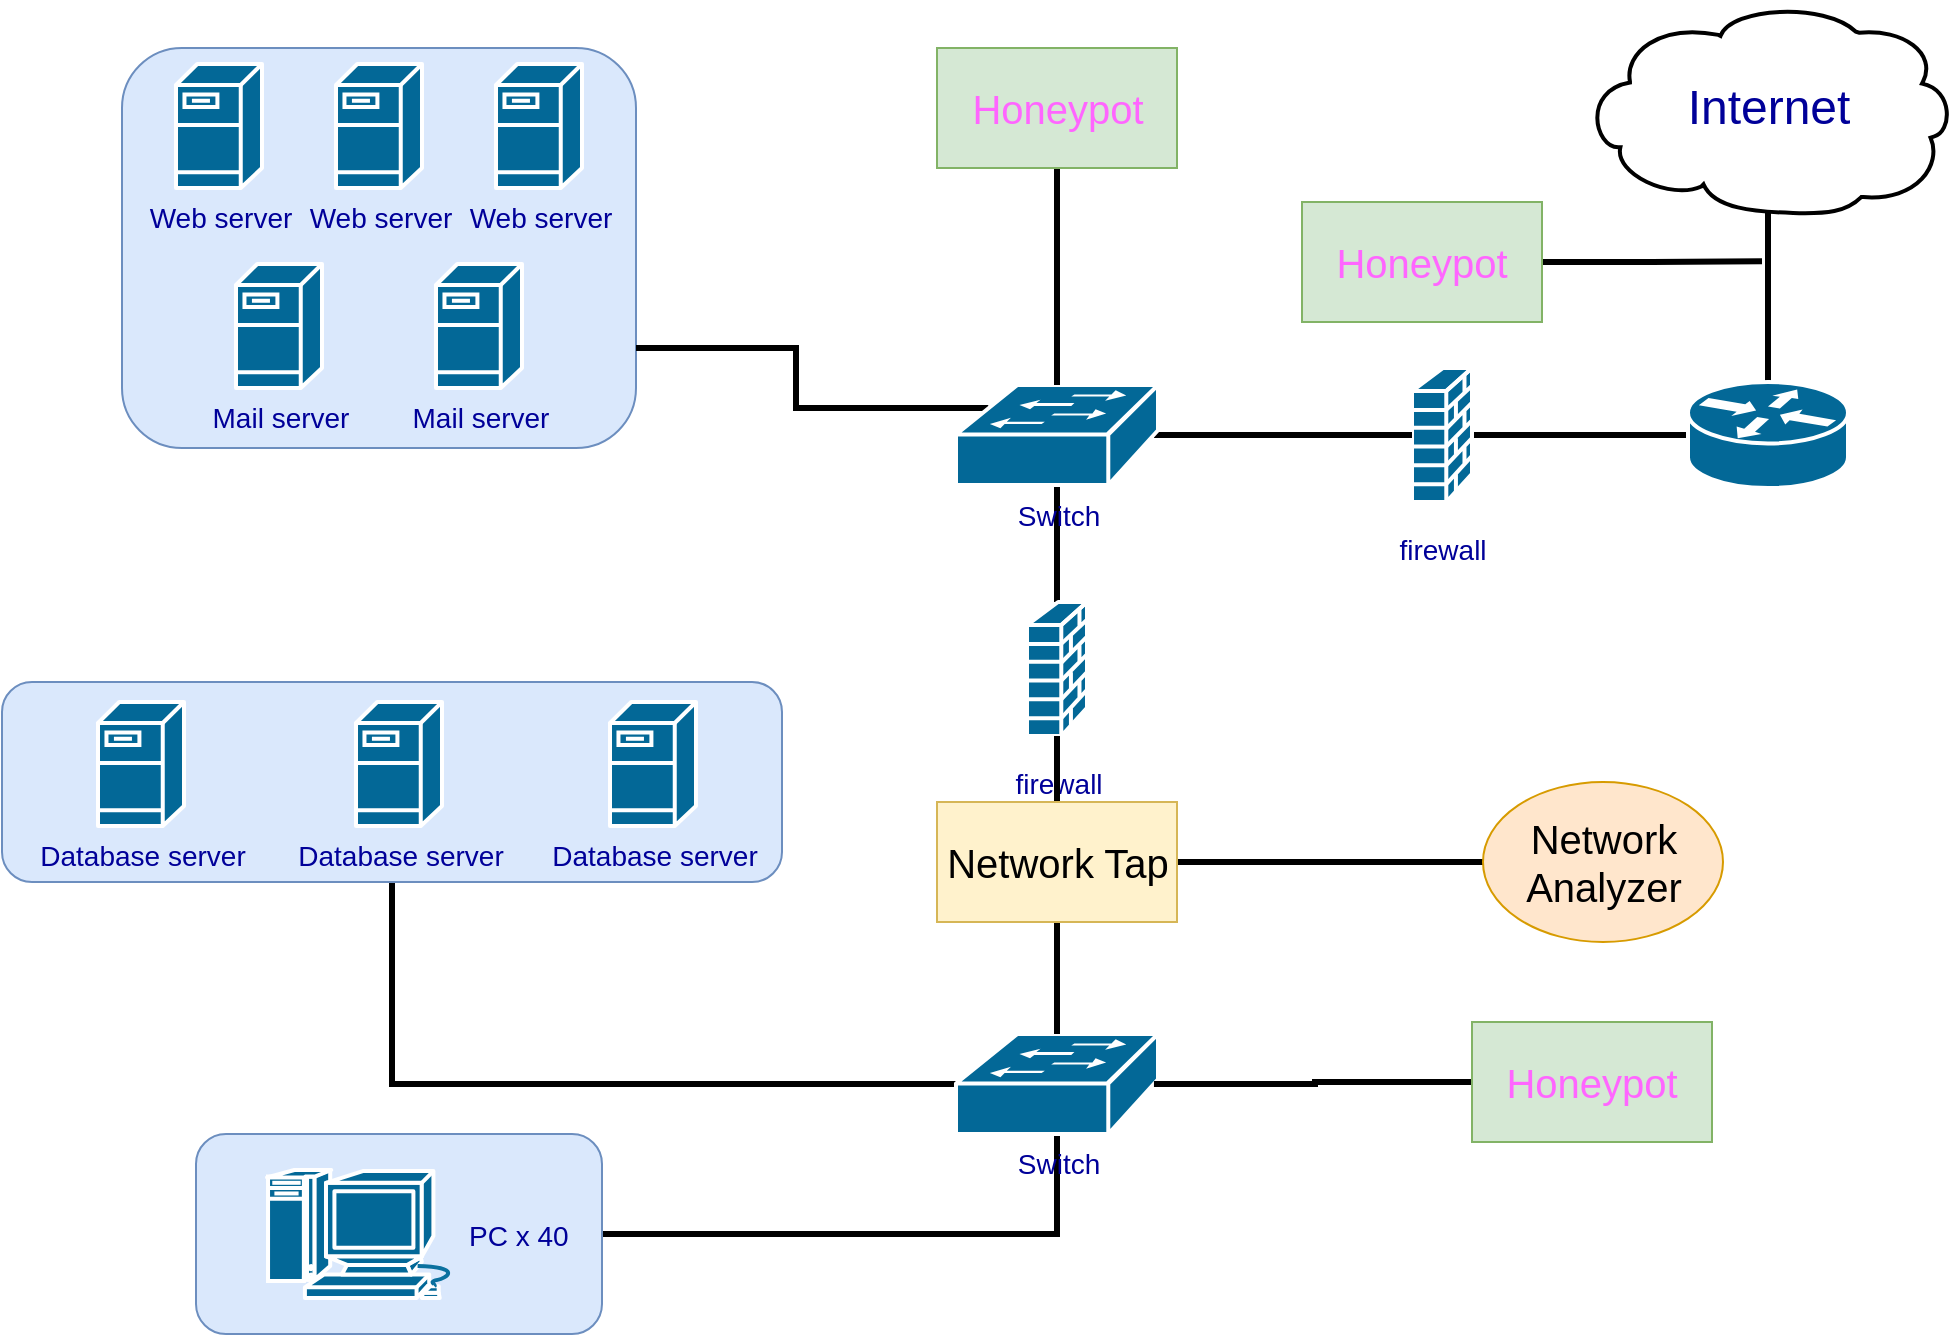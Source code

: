 <mxfile version="20.7.4" type="github">
  <diagram id="6a731a19-8d31-9384-78a2-239565b7b9f0" name="Page-1">
    <mxGraphModel dx="2087" dy="1289" grid="1" gridSize="10" guides="1" tooltips="1" connect="1" arrows="1" fold="1" page="1" pageScale="1" pageWidth="827" pageHeight="1169" background="none" math="0" shadow="0">
      <root>
        <mxCell id="0" />
        <mxCell id="1" parent="0" />
        <mxCell id="ke3xmdytQEZb5tG5t1bp-2324" style="edgeStyle=orthogonalEdgeStyle;rounded=0;orthogonalLoop=1;jettySize=auto;html=1;exitX=1;exitY=0.5;exitDx=0;exitDy=0;entryX=0.5;entryY=0.98;entryDx=0;entryDy=0;entryPerimeter=0;strokeWidth=3;fontSize=20;fontColor=#FF66FF;endArrow=none;endFill=0;" edge="1" parent="1" source="ke3xmdytQEZb5tG5t1bp-2290" target="ke3xmdytQEZb5tG5t1bp-2287">
          <mxGeometry relative="1" as="geometry" />
        </mxCell>
        <mxCell id="ke3xmdytQEZb5tG5t1bp-2290" value="" style="rounded=1;whiteSpace=wrap;html=1;labelBackgroundColor=none;fontSize=14;fillColor=#dae8fc;strokeColor=#6c8ebf;" vertex="1" parent="1">
          <mxGeometry x="667" y="596" width="203" height="100" as="geometry" />
        </mxCell>
        <mxCell id="ke3xmdytQEZb5tG5t1bp-2323" style="edgeStyle=orthogonalEdgeStyle;rounded=0;orthogonalLoop=1;jettySize=auto;html=1;exitX=0.5;exitY=1;exitDx=0;exitDy=0;entryX=0;entryY=0.5;entryDx=0;entryDy=0;entryPerimeter=0;strokeWidth=3;fontSize=20;fontColor=#FF66FF;endArrow=none;endFill=0;" edge="1" parent="1" source="ke3xmdytQEZb5tG5t1bp-2289" target="ke3xmdytQEZb5tG5t1bp-2287">
          <mxGeometry relative="1" as="geometry" />
        </mxCell>
        <mxCell id="ke3xmdytQEZb5tG5t1bp-2289" value="" style="rounded=1;whiteSpace=wrap;html=1;labelBackgroundColor=none;fontSize=14;fillColor=#dae8fc;strokeColor=#6c8ebf;" vertex="1" parent="1">
          <mxGeometry x="570" y="370" width="390" height="100" as="geometry" />
        </mxCell>
        <mxCell id="ke3xmdytQEZb5tG5t1bp-2284" value="" style="rounded=1;whiteSpace=wrap;html=1;fontSize=14;fillColor=#dae8fc;strokeColor=#6c8ebf;labelBackgroundColor=none;" vertex="1" parent="1">
          <mxGeometry x="630" y="53" width="257" height="200" as="geometry" />
        </mxCell>
        <mxCell id="ke3xmdytQEZb5tG5t1bp-2275" style="edgeStyle=orthogonalEdgeStyle;rounded=0;orthogonalLoop=1;jettySize=auto;html=1;exitX=0.5;exitY=0.99;exitDx=0;exitDy=0;exitPerimeter=0;entryX=0.5;entryY=0;entryDx=0;entryDy=0;entryPerimeter=0;fontSize=14;fontColor=#000099;endArrow=none;endFill=0;strokeWidth=3;" edge="1" parent="1" source="ke3xmdytQEZb5tG5t1bp-2257" target="ke3xmdytQEZb5tG5t1bp-2263">
          <mxGeometry relative="1" as="geometry" />
        </mxCell>
        <mxCell id="ke3xmdytQEZb5tG5t1bp-2257" value="&lt;font color=&quot;#000099&quot; style=&quot;font-size: 24px;&quot;&gt;Internet&lt;/font&gt;" style="shape=mxgraph.cisco.storage.cloud;sketch=0;html=1;pointerEvents=1;dashed=0;strokeWidth=2;verticalLabelPosition=middle;verticalAlign=middle;align=center;outlineConnect=0;labelPosition=center;" vertex="1" parent="1">
          <mxGeometry x="1360" y="30" width="186" height="106" as="geometry" />
        </mxCell>
        <mxCell id="ke3xmdytQEZb5tG5t1bp-2297" style="edgeStyle=orthogonalEdgeStyle;rounded=0;orthogonalLoop=1;jettySize=auto;html=1;exitX=1;exitY=0.5;exitDx=0;exitDy=0;exitPerimeter=0;entryX=0;entryY=0.5;entryDx=0;entryDy=0;entryPerimeter=0;strokeWidth=3;fontSize=14;fontColor=#000099;endArrow=none;endFill=0;" edge="1" parent="1" source="ke3xmdytQEZb5tG5t1bp-2258" target="ke3xmdytQEZb5tG5t1bp-2263">
          <mxGeometry relative="1" as="geometry" />
        </mxCell>
        <mxCell id="ke3xmdytQEZb5tG5t1bp-2258" value="&lt;font style=&quot;font-size: 14px;&quot;&gt;firewall&lt;/font&gt;" style="shape=mxgraph.cisco.security.firewall;sketch=0;html=1;pointerEvents=1;dashed=0;fillColor=#036897;strokeColor=#ffffff;strokeWidth=2;verticalLabelPosition=bottom;verticalAlign=top;align=center;outlineConnect=0;fontSize=24;fontColor=#000099;" vertex="1" parent="1">
          <mxGeometry x="1275" y="213" width="30" height="67" as="geometry" />
        </mxCell>
        <mxCell id="ke3xmdytQEZb5tG5t1bp-2263" value="" style="shape=mxgraph.cisco.routers.router;sketch=0;html=1;pointerEvents=1;dashed=0;fillColor=#036897;strokeColor=#ffffff;strokeWidth=2;verticalLabelPosition=bottom;verticalAlign=top;align=center;outlineConnect=0;fontSize=14;fontColor=#000099;" vertex="1" parent="1">
          <mxGeometry x="1413" y="220" width="80" height="53" as="geometry" />
        </mxCell>
        <mxCell id="ke3xmdytQEZb5tG5t1bp-2265" value="Web server" style="shape=mxgraph.cisco.servers.fileserver;sketch=0;html=1;pointerEvents=1;dashed=0;fillColor=#036897;strokeColor=#ffffff;strokeWidth=2;verticalLabelPosition=bottom;verticalAlign=top;align=center;outlineConnect=0;fontSize=14;fontColor=#000099;" vertex="1" parent="1">
          <mxGeometry x="817" y="61" width="43" height="62" as="geometry" />
        </mxCell>
        <mxCell id="ke3xmdytQEZb5tG5t1bp-2267" value="Mail server" style="shape=mxgraph.cisco.servers.fileserver;sketch=0;html=1;pointerEvents=1;dashed=0;fillColor=#036897;strokeColor=#ffffff;strokeWidth=2;verticalLabelPosition=bottom;verticalAlign=top;align=center;outlineConnect=0;fontSize=14;fontColor=#000099;" vertex="1" parent="1">
          <mxGeometry x="787" y="161" width="43" height="62" as="geometry" />
        </mxCell>
        <mxCell id="ke3xmdytQEZb5tG5t1bp-2286" style="edgeStyle=orthogonalEdgeStyle;rounded=0;orthogonalLoop=1;jettySize=auto;html=1;exitX=0.5;exitY=0.98;exitDx=0;exitDy=0;exitPerimeter=0;entryX=0.5;entryY=0;entryDx=0;entryDy=0;entryPerimeter=0;strokeWidth=3;fontSize=14;fontColor=#000099;endArrow=none;endFill=0;" edge="1" parent="1" source="ke3xmdytQEZb5tG5t1bp-2270" target="ke3xmdytQEZb5tG5t1bp-2272">
          <mxGeometry relative="1" as="geometry" />
        </mxCell>
        <mxCell id="ke3xmdytQEZb5tG5t1bp-2299" style="edgeStyle=orthogonalEdgeStyle;rounded=0;orthogonalLoop=1;jettySize=auto;html=1;exitX=0.98;exitY=0.5;exitDx=0;exitDy=0;exitPerimeter=0;entryX=0;entryY=0.5;entryDx=0;entryDy=0;entryPerimeter=0;strokeWidth=3;fontSize=14;fontColor=#000099;endArrow=none;endFill=0;" edge="1" parent="1" source="ke3xmdytQEZb5tG5t1bp-2270" target="ke3xmdytQEZb5tG5t1bp-2258">
          <mxGeometry relative="1" as="geometry" />
        </mxCell>
        <mxCell id="ke3xmdytQEZb5tG5t1bp-2317" style="edgeStyle=orthogonalEdgeStyle;rounded=0;orthogonalLoop=1;jettySize=auto;html=1;exitX=0.16;exitY=0.23;exitDx=0;exitDy=0;exitPerimeter=0;entryX=1;entryY=0.75;entryDx=0;entryDy=0;strokeWidth=3;fontSize=20;fontColor=#FF66FF;endArrow=none;endFill=0;" edge="1" parent="1" source="ke3xmdytQEZb5tG5t1bp-2270" target="ke3xmdytQEZb5tG5t1bp-2284">
          <mxGeometry relative="1" as="geometry" />
        </mxCell>
        <mxCell id="ke3xmdytQEZb5tG5t1bp-2270" value="Switch" style="shape=mxgraph.cisco.switches.workgroup_switch;sketch=0;html=1;pointerEvents=1;dashed=0;fillColor=#036897;strokeColor=#ffffff;strokeWidth=2;verticalLabelPosition=bottom;verticalAlign=top;align=center;outlineConnect=0;fontSize=14;fontColor=#000099;" vertex="1" parent="1">
          <mxGeometry x="1047" y="221.5" width="101" height="50" as="geometry" />
        </mxCell>
        <mxCell id="ke3xmdytQEZb5tG5t1bp-2272" value="&lt;font style=&quot;font-size: 14px;&quot;&gt;firewall&lt;/font&gt;" style="shape=mxgraph.cisco.security.firewall;sketch=0;html=1;pointerEvents=1;dashed=0;fillColor=#036897;strokeColor=#ffffff;strokeWidth=2;verticalLabelPosition=bottom;verticalAlign=top;align=center;outlineConnect=0;fontSize=24;fontColor=#000099;" vertex="1" parent="1">
          <mxGeometry x="1082.5" y="330" width="30" height="67" as="geometry" />
        </mxCell>
        <mxCell id="ke3xmdytQEZb5tG5t1bp-2280" value="Web server" style="shape=mxgraph.cisco.servers.fileserver;sketch=0;html=1;pointerEvents=1;dashed=0;fillColor=#036897;strokeColor=#ffffff;strokeWidth=2;verticalLabelPosition=bottom;verticalAlign=top;align=center;outlineConnect=0;fontSize=14;fontColor=#000099;" vertex="1" parent="1">
          <mxGeometry x="737" y="61" width="43" height="62" as="geometry" />
        </mxCell>
        <mxCell id="ke3xmdytQEZb5tG5t1bp-2281" value="Web server" style="shape=mxgraph.cisco.servers.fileserver;sketch=0;html=1;pointerEvents=1;dashed=0;fillColor=#036897;strokeColor=#ffffff;strokeWidth=2;verticalLabelPosition=bottom;verticalAlign=top;align=center;outlineConnect=0;fontSize=14;fontColor=#000099;" vertex="1" parent="1">
          <mxGeometry x="657" y="61" width="43" height="62" as="geometry" />
        </mxCell>
        <mxCell id="ke3xmdytQEZb5tG5t1bp-2283" value="Mail server" style="shape=mxgraph.cisco.servers.fileserver;sketch=0;html=1;pointerEvents=1;dashed=0;fillColor=#036897;strokeColor=#ffffff;strokeWidth=2;verticalLabelPosition=bottom;verticalAlign=top;align=center;outlineConnect=0;fontSize=14;fontColor=#000099;" vertex="1" parent="1">
          <mxGeometry x="687" y="161" width="43" height="62" as="geometry" />
        </mxCell>
        <mxCell id="ke3xmdytQEZb5tG5t1bp-2287" value="Switch" style="shape=mxgraph.cisco.switches.workgroup_switch;sketch=0;html=1;pointerEvents=1;dashed=0;fillColor=#036897;strokeColor=#ffffff;strokeWidth=2;verticalLabelPosition=bottom;verticalAlign=top;align=center;outlineConnect=0;fontSize=14;fontColor=#000099;" vertex="1" parent="1">
          <mxGeometry x="1047" y="546" width="101" height="50" as="geometry" />
        </mxCell>
        <mxCell id="ke3xmdytQEZb5tG5t1bp-2291" value="Database server" style="shape=mxgraph.cisco.servers.fileserver;sketch=0;html=1;pointerEvents=1;dashed=0;fillColor=#036897;strokeColor=#ffffff;strokeWidth=2;verticalLabelPosition=bottom;verticalAlign=top;align=center;outlineConnect=0;fontSize=14;fontColor=#000099;" vertex="1" parent="1">
          <mxGeometry x="874" y="380" width="43" height="62" as="geometry" />
        </mxCell>
        <mxCell id="ke3xmdytQEZb5tG5t1bp-2292" value="Database server" style="shape=mxgraph.cisco.servers.fileserver;sketch=0;html=1;pointerEvents=1;dashed=0;fillColor=#036897;strokeColor=#ffffff;strokeWidth=2;verticalLabelPosition=bottom;verticalAlign=top;align=center;outlineConnect=0;fontSize=14;fontColor=#000099;" vertex="1" parent="1">
          <mxGeometry x="618" y="380" width="43" height="62" as="geometry" />
        </mxCell>
        <mxCell id="ke3xmdytQEZb5tG5t1bp-2293" value="Database server" style="shape=mxgraph.cisco.servers.fileserver;sketch=0;html=1;pointerEvents=1;dashed=0;fillColor=#036897;strokeColor=#ffffff;strokeWidth=2;verticalLabelPosition=bottom;verticalAlign=top;align=center;outlineConnect=0;fontSize=14;fontColor=#000099;" vertex="1" parent="1">
          <mxGeometry x="747" y="380" width="43" height="62" as="geometry" />
        </mxCell>
        <mxCell id="ke3xmdytQEZb5tG5t1bp-2295" value="PC x 40" style="shape=mxgraph.cisco.computers_and_peripherals.macintosh;sketch=0;pointerEvents=1;dashed=0;fillColor=#036897;strokeColor=#ffffff;strokeWidth=2;verticalLabelPosition=middle;verticalAlign=middle;align=left;outlineConnect=0;labelBackgroundColor=none;fontSize=14;fontColor=#000099;labelPosition=right;" vertex="1" parent="1">
          <mxGeometry x="702.5" y="614" width="99" height="64" as="geometry" />
        </mxCell>
        <mxCell id="ke3xmdytQEZb5tG5t1bp-2307" style="edgeStyle=orthogonalEdgeStyle;rounded=0;orthogonalLoop=1;jettySize=auto;html=1;exitX=0.5;exitY=1;exitDx=0;exitDy=0;entryX=0.5;entryY=0;entryDx=0;entryDy=0;entryPerimeter=0;strokeWidth=3;fontSize=20;fontColor=#FF66FF;endArrow=none;endFill=0;" edge="1" parent="1" source="ke3xmdytQEZb5tG5t1bp-2301" target="ke3xmdytQEZb5tG5t1bp-2270">
          <mxGeometry relative="1" as="geometry" />
        </mxCell>
        <mxCell id="ke3xmdytQEZb5tG5t1bp-2301" value="&lt;font color=&quot;#ff66ff&quot; style=&quot;font-size: 20px;&quot;&gt;Honeypot&lt;/font&gt;" style="rounded=0;whiteSpace=wrap;html=1;labelBackgroundColor=none;fontSize=14;fillColor=#d5e8d4;strokeColor=#82b366;" vertex="1" parent="1">
          <mxGeometry x="1037.5" y="53" width="120" height="60" as="geometry" />
        </mxCell>
        <mxCell id="ke3xmdytQEZb5tG5t1bp-2308" style="edgeStyle=orthogonalEdgeStyle;rounded=0;orthogonalLoop=1;jettySize=auto;html=1;exitX=1;exitY=0.5;exitDx=0;exitDy=0;strokeWidth=3;fontSize=20;fontColor=#FF66FF;endArrow=none;endFill=0;" edge="1" parent="1" source="ke3xmdytQEZb5tG5t1bp-2302">
          <mxGeometry relative="1" as="geometry">
            <mxPoint x="1450" y="159.667" as="targetPoint" />
          </mxGeometry>
        </mxCell>
        <mxCell id="ke3xmdytQEZb5tG5t1bp-2302" value="&lt;font color=&quot;#ff66ff&quot; style=&quot;font-size: 20px;&quot;&gt;Honeypot&lt;/font&gt;" style="rounded=0;whiteSpace=wrap;html=1;labelBackgroundColor=none;fontSize=14;fillColor=#d5e8d4;strokeColor=#82b366;" vertex="1" parent="1">
          <mxGeometry x="1220" y="130" width="120" height="60" as="geometry" />
        </mxCell>
        <mxCell id="ke3xmdytQEZb5tG5t1bp-2304" style="edgeStyle=orthogonalEdgeStyle;rounded=0;orthogonalLoop=1;jettySize=auto;html=1;exitX=0;exitY=0.5;exitDx=0;exitDy=0;entryX=0.98;entryY=0.5;entryDx=0;entryDy=0;entryPerimeter=0;strokeWidth=3;fontSize=20;fontColor=#FF66FF;endArrow=none;endFill=0;" edge="1" parent="1" source="ke3xmdytQEZb5tG5t1bp-2303" target="ke3xmdytQEZb5tG5t1bp-2287">
          <mxGeometry relative="1" as="geometry" />
        </mxCell>
        <mxCell id="ke3xmdytQEZb5tG5t1bp-2303" value="&lt;font color=&quot;#ff66ff&quot; style=&quot;font-size: 20px;&quot;&gt;Honeypot&lt;/font&gt;" style="rounded=0;whiteSpace=wrap;html=1;labelBackgroundColor=none;fontSize=14;fillColor=#d5e8d4;strokeColor=#82b366;" vertex="1" parent="1">
          <mxGeometry x="1305" y="540" width="120" height="60" as="geometry" />
        </mxCell>
        <mxCell id="ke3xmdytQEZb5tG5t1bp-2320" style="edgeStyle=orthogonalEdgeStyle;rounded=0;orthogonalLoop=1;jettySize=auto;html=1;exitX=0.5;exitY=0;exitDx=0;exitDy=0;entryX=0.5;entryY=1;entryDx=0;entryDy=0;entryPerimeter=0;strokeWidth=3;fontSize=20;fontColor=#FF66FF;endArrow=none;endFill=0;" edge="1" parent="1" source="ke3xmdytQEZb5tG5t1bp-2311" target="ke3xmdytQEZb5tG5t1bp-2272">
          <mxGeometry relative="1" as="geometry" />
        </mxCell>
        <mxCell id="ke3xmdytQEZb5tG5t1bp-2321" style="edgeStyle=orthogonalEdgeStyle;rounded=0;orthogonalLoop=1;jettySize=auto;html=1;exitX=1;exitY=0.5;exitDx=0;exitDy=0;entryX=0;entryY=0.5;entryDx=0;entryDy=0;strokeWidth=3;fontSize=20;fontColor=#FF66FF;endArrow=none;endFill=0;" edge="1" parent="1" source="ke3xmdytQEZb5tG5t1bp-2311" target="ke3xmdytQEZb5tG5t1bp-2318">
          <mxGeometry relative="1" as="geometry" />
        </mxCell>
        <mxCell id="ke3xmdytQEZb5tG5t1bp-2322" style="edgeStyle=orthogonalEdgeStyle;rounded=0;orthogonalLoop=1;jettySize=auto;html=1;exitX=0.5;exitY=1;exitDx=0;exitDy=0;entryX=0.5;entryY=0;entryDx=0;entryDy=0;entryPerimeter=0;strokeWidth=3;fontSize=20;fontColor=#FF66FF;endArrow=none;endFill=0;" edge="1" parent="1" source="ke3xmdytQEZb5tG5t1bp-2311" target="ke3xmdytQEZb5tG5t1bp-2287">
          <mxGeometry relative="1" as="geometry" />
        </mxCell>
        <mxCell id="ke3xmdytQEZb5tG5t1bp-2311" value="Network Tap" style="rounded=0;whiteSpace=wrap;html=1;labelBackgroundColor=none;fontSize=20;fillColor=#fff2cc;strokeColor=#d6b656;" vertex="1" parent="1">
          <mxGeometry x="1037.5" y="430" width="120" height="60" as="geometry" />
        </mxCell>
        <mxCell id="ke3xmdytQEZb5tG5t1bp-2318" value="Network Analyzer" style="ellipse;whiteSpace=wrap;html=1;labelBackgroundColor=none;fontSize=20;fillColor=#ffe6cc;strokeColor=#d79b00;" vertex="1" parent="1">
          <mxGeometry x="1310.5" y="420" width="120" height="80" as="geometry" />
        </mxCell>
      </root>
    </mxGraphModel>
  </diagram>
</mxfile>
